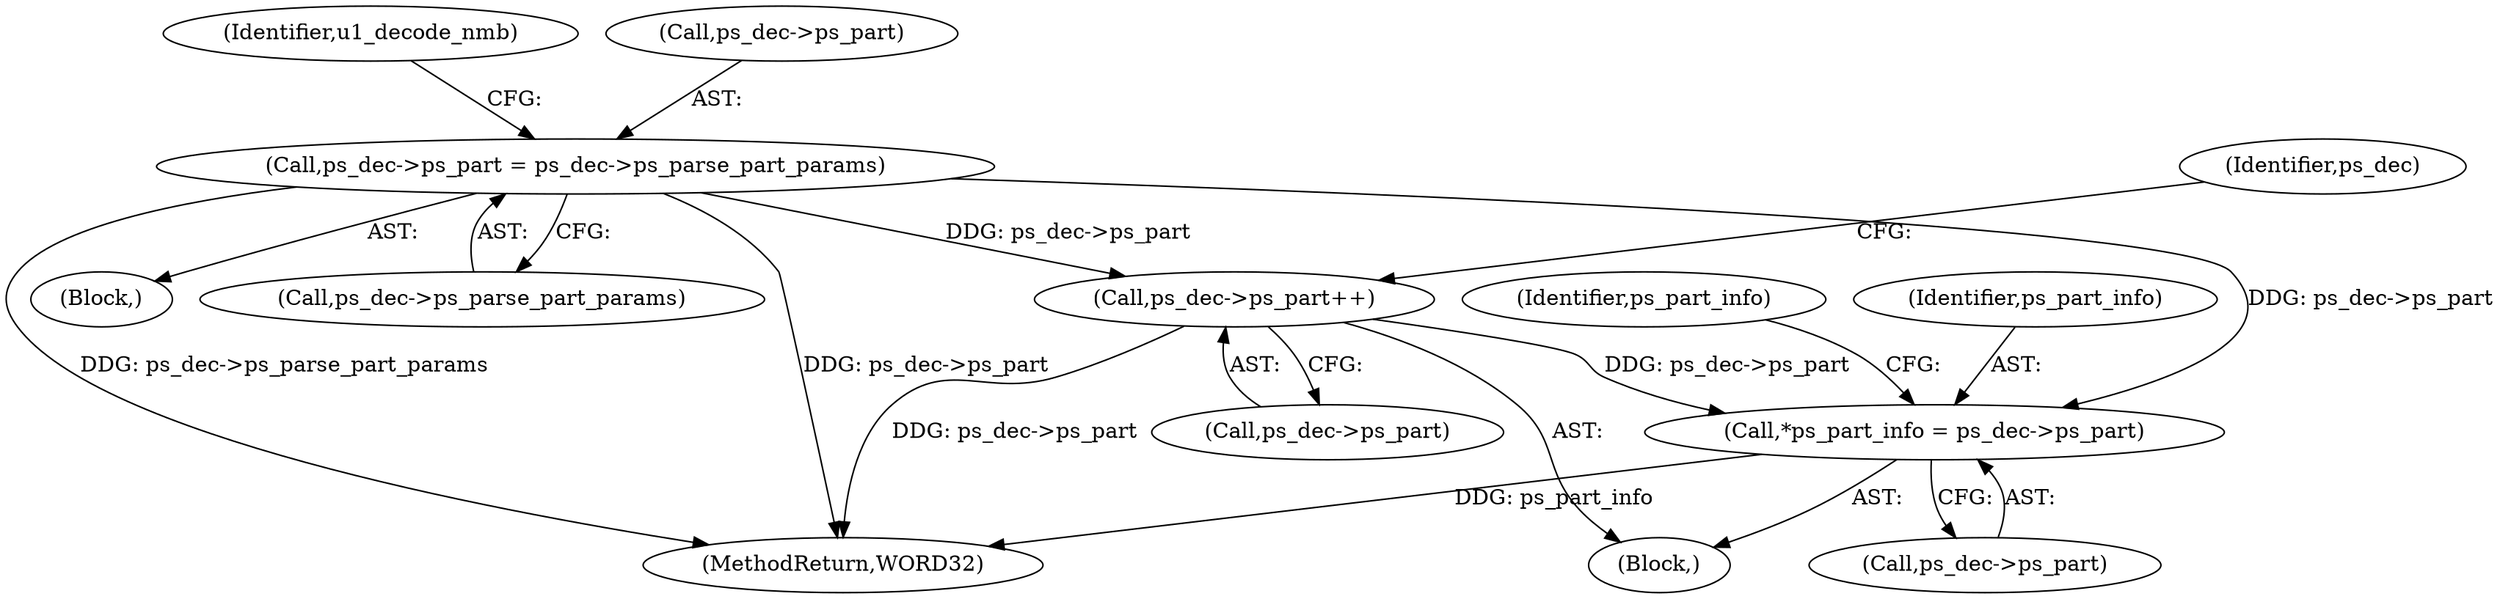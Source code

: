 digraph "0_Android_4a524d3a8ae9aa20c36430008e6bd429443f8f1d_2@pointer" {
"1000472" [label="(Call,ps_dec->ps_part++)"];
"1000755" [label="(Call,ps_dec->ps_part = ps_dec->ps_parse_part_params)"];
"1000457" [label="(Call,*ps_part_info = ps_dec->ps_part)"];
"1000759" [label="(Call,ps_dec->ps_parse_part_params)"];
"1000477" [label="(Identifier,ps_dec)"];
"1000827" [label="(MethodReturn,WORD32)"];
"1000464" [label="(Identifier,ps_part_info)"];
"1000458" [label="(Identifier,ps_part_info)"];
"1000763" [label="(Identifier,u1_decode_nmb)"];
"1000457" [label="(Call,*ps_part_info = ps_dec->ps_part)"];
"1000473" [label="(Call,ps_dec->ps_part)"];
"1000459" [label="(Call,ps_dec->ps_part)"];
"1000755" [label="(Call,ps_dec->ps_part = ps_dec->ps_parse_part_params)"];
"1000472" [label="(Call,ps_dec->ps_part++)"];
"1000455" [label="(Block,)"];
"1000756" [label="(Call,ps_dec->ps_part)"];
"1000749" [label="(Block,)"];
"1000472" -> "1000455"  [label="AST: "];
"1000472" -> "1000473"  [label="CFG: "];
"1000473" -> "1000472"  [label="AST: "];
"1000477" -> "1000472"  [label="CFG: "];
"1000472" -> "1000827"  [label="DDG: ps_dec->ps_part"];
"1000472" -> "1000457"  [label="DDG: ps_dec->ps_part"];
"1000755" -> "1000472"  [label="DDG: ps_dec->ps_part"];
"1000755" -> "1000749"  [label="AST: "];
"1000755" -> "1000759"  [label="CFG: "];
"1000756" -> "1000755"  [label="AST: "];
"1000759" -> "1000755"  [label="AST: "];
"1000763" -> "1000755"  [label="CFG: "];
"1000755" -> "1000827"  [label="DDG: ps_dec->ps_parse_part_params"];
"1000755" -> "1000827"  [label="DDG: ps_dec->ps_part"];
"1000755" -> "1000457"  [label="DDG: ps_dec->ps_part"];
"1000457" -> "1000455"  [label="AST: "];
"1000457" -> "1000459"  [label="CFG: "];
"1000458" -> "1000457"  [label="AST: "];
"1000459" -> "1000457"  [label="AST: "];
"1000464" -> "1000457"  [label="CFG: "];
"1000457" -> "1000827"  [label="DDG: ps_part_info"];
}
